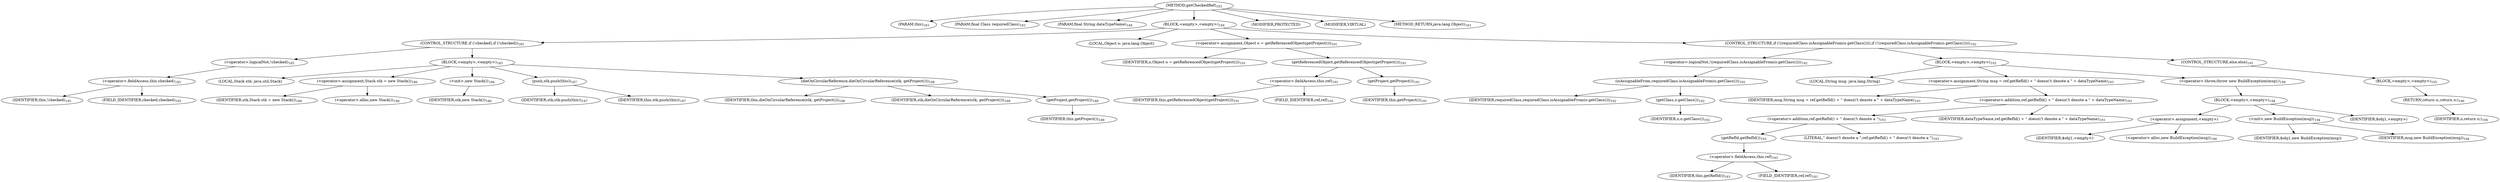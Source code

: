 digraph "getCheckedRef" {  
"149" [label = <(METHOD,getCheckedRef)<SUB>183</SUB>> ]
"11" [label = <(PARAM,this)<SUB>183</SUB>> ]
"150" [label = <(PARAM,final Class requiredClass)<SUB>183</SUB>> ]
"151" [label = <(PARAM,final String dataTypeName)<SUB>184</SUB>> ]
"152" [label = <(BLOCK,&lt;empty&gt;,&lt;empty&gt;)<SUB>184</SUB>> ]
"153" [label = <(CONTROL_STRUCTURE,if (!checked),if (!checked))<SUB>185</SUB>> ]
"154" [label = <(&lt;operator&gt;.logicalNot,!checked)<SUB>185</SUB>> ]
"155" [label = <(&lt;operator&gt;.fieldAccess,this.checked)<SUB>185</SUB>> ]
"156" [label = <(IDENTIFIER,this,!checked)<SUB>185</SUB>> ]
"157" [label = <(FIELD_IDENTIFIER,checked,checked)<SUB>185</SUB>> ]
"158" [label = <(BLOCK,&lt;empty&gt;,&lt;empty&gt;)<SUB>185</SUB>> ]
"9" [label = <(LOCAL,Stack stk: java.util.Stack)> ]
"159" [label = <(&lt;operator&gt;.assignment,Stack stk = new Stack())<SUB>186</SUB>> ]
"160" [label = <(IDENTIFIER,stk,Stack stk = new Stack())<SUB>186</SUB>> ]
"161" [label = <(&lt;operator&gt;.alloc,new Stack())<SUB>186</SUB>> ]
"162" [label = <(&lt;init&gt;,new Stack())<SUB>186</SUB>> ]
"8" [label = <(IDENTIFIER,stk,new Stack())<SUB>186</SUB>> ]
"163" [label = <(push,stk.push(this))<SUB>187</SUB>> ]
"164" [label = <(IDENTIFIER,stk,stk.push(this))<SUB>187</SUB>> ]
"10" [label = <(IDENTIFIER,this,stk.push(this))<SUB>187</SUB>> ]
"165" [label = <(dieOnCircularReference,dieOnCircularReference(stk, getProject()))<SUB>188</SUB>> ]
"13" [label = <(IDENTIFIER,this,dieOnCircularReference(stk, getProject()))<SUB>188</SUB>> ]
"166" [label = <(IDENTIFIER,stk,dieOnCircularReference(stk, getProject()))<SUB>188</SUB>> ]
"167" [label = <(getProject,getProject())<SUB>188</SUB>> ]
"12" [label = <(IDENTIFIER,this,getProject())<SUB>188</SUB>> ]
"168" [label = <(LOCAL,Object o: java.lang.Object)> ]
"169" [label = <(&lt;operator&gt;.assignment,Object o = getReferencedObject(getProject()))<SUB>191</SUB>> ]
"170" [label = <(IDENTIFIER,o,Object o = getReferencedObject(getProject()))<SUB>191</SUB>> ]
"171" [label = <(getReferencedObject,getReferencedObject(getProject()))<SUB>191</SUB>> ]
"172" [label = <(&lt;operator&gt;.fieldAccess,this.ref)<SUB>191</SUB>> ]
"173" [label = <(IDENTIFIER,this,getReferencedObject(getProject()))<SUB>191</SUB>> ]
"174" [label = <(FIELD_IDENTIFIER,ref,ref)<SUB>191</SUB>> ]
"175" [label = <(getProject,getProject())<SUB>191</SUB>> ]
"14" [label = <(IDENTIFIER,this,getProject())<SUB>191</SUB>> ]
"176" [label = <(CONTROL_STRUCTURE,if (!(requiredClass.isAssignableFrom(o.getClass()))),if (!(requiredClass.isAssignableFrom(o.getClass()))))<SUB>192</SUB>> ]
"177" [label = <(&lt;operator&gt;.logicalNot,!(requiredClass.isAssignableFrom(o.getClass())))<SUB>192</SUB>> ]
"178" [label = <(isAssignableFrom,requiredClass.isAssignableFrom(o.getClass()))<SUB>192</SUB>> ]
"179" [label = <(IDENTIFIER,requiredClass,requiredClass.isAssignableFrom(o.getClass()))<SUB>192</SUB>> ]
"180" [label = <(getClass,o.getClass())<SUB>192</SUB>> ]
"181" [label = <(IDENTIFIER,o,o.getClass())<SUB>192</SUB>> ]
"182" [label = <(BLOCK,&lt;empty&gt;,&lt;empty&gt;)<SUB>192</SUB>> ]
"183" [label = <(LOCAL,String msg: java.lang.String)> ]
"184" [label = <(&lt;operator&gt;.assignment,String msg = ref.getRefId() + &quot; doesn\'t denote a &quot; + dataTypeName)<SUB>193</SUB>> ]
"185" [label = <(IDENTIFIER,msg,String msg = ref.getRefId() + &quot; doesn\'t denote a &quot; + dataTypeName)<SUB>193</SUB>> ]
"186" [label = <(&lt;operator&gt;.addition,ref.getRefId() + &quot; doesn\'t denote a &quot; + dataTypeName)<SUB>193</SUB>> ]
"187" [label = <(&lt;operator&gt;.addition,ref.getRefId() + &quot; doesn\'t denote a &quot;)<SUB>193</SUB>> ]
"188" [label = <(getRefId,getRefId())<SUB>193</SUB>> ]
"189" [label = <(&lt;operator&gt;.fieldAccess,this.ref)<SUB>193</SUB>> ]
"190" [label = <(IDENTIFIER,this,getRefId())<SUB>193</SUB>> ]
"191" [label = <(FIELD_IDENTIFIER,ref,ref)<SUB>193</SUB>> ]
"192" [label = <(LITERAL,&quot; doesn\'t denote a &quot;,ref.getRefId() + &quot; doesn\'t denote a &quot;)<SUB>193</SUB>> ]
"193" [label = <(IDENTIFIER,dataTypeName,ref.getRefId() + &quot; doesn\'t denote a &quot; + dataTypeName)<SUB>193</SUB>> ]
"194" [label = <(&lt;operator&gt;.throw,throw new BuildException(msg);)<SUB>194</SUB>> ]
"195" [label = <(BLOCK,&lt;empty&gt;,&lt;empty&gt;)<SUB>194</SUB>> ]
"196" [label = <(&lt;operator&gt;.assignment,&lt;empty&gt;)> ]
"197" [label = <(IDENTIFIER,$obj1,&lt;empty&gt;)> ]
"198" [label = <(&lt;operator&gt;.alloc,new BuildException(msg))<SUB>194</SUB>> ]
"199" [label = <(&lt;init&gt;,new BuildException(msg))<SUB>194</SUB>> ]
"200" [label = <(IDENTIFIER,$obj1,new BuildException(msg))> ]
"201" [label = <(IDENTIFIER,msg,new BuildException(msg))<SUB>194</SUB>> ]
"202" [label = <(IDENTIFIER,$obj1,&lt;empty&gt;)> ]
"203" [label = <(CONTROL_STRUCTURE,else,else)<SUB>195</SUB>> ]
"204" [label = <(BLOCK,&lt;empty&gt;,&lt;empty&gt;)<SUB>195</SUB>> ]
"205" [label = <(RETURN,return o;,return o;)<SUB>196</SUB>> ]
"206" [label = <(IDENTIFIER,o,return o;)<SUB>196</SUB>> ]
"207" [label = <(MODIFIER,PROTECTED)> ]
"208" [label = <(MODIFIER,VIRTUAL)> ]
"209" [label = <(METHOD_RETURN,java.lang.Object)<SUB>183</SUB>> ]
  "149" -> "11" 
  "149" -> "150" 
  "149" -> "151" 
  "149" -> "152" 
  "149" -> "207" 
  "149" -> "208" 
  "149" -> "209" 
  "152" -> "153" 
  "152" -> "168" 
  "152" -> "169" 
  "152" -> "176" 
  "153" -> "154" 
  "153" -> "158" 
  "154" -> "155" 
  "155" -> "156" 
  "155" -> "157" 
  "158" -> "9" 
  "158" -> "159" 
  "158" -> "162" 
  "158" -> "163" 
  "158" -> "165" 
  "159" -> "160" 
  "159" -> "161" 
  "162" -> "8" 
  "163" -> "164" 
  "163" -> "10" 
  "165" -> "13" 
  "165" -> "166" 
  "165" -> "167" 
  "167" -> "12" 
  "169" -> "170" 
  "169" -> "171" 
  "171" -> "172" 
  "171" -> "175" 
  "172" -> "173" 
  "172" -> "174" 
  "175" -> "14" 
  "176" -> "177" 
  "176" -> "182" 
  "176" -> "203" 
  "177" -> "178" 
  "178" -> "179" 
  "178" -> "180" 
  "180" -> "181" 
  "182" -> "183" 
  "182" -> "184" 
  "182" -> "194" 
  "184" -> "185" 
  "184" -> "186" 
  "186" -> "187" 
  "186" -> "193" 
  "187" -> "188" 
  "187" -> "192" 
  "188" -> "189" 
  "189" -> "190" 
  "189" -> "191" 
  "194" -> "195" 
  "195" -> "196" 
  "195" -> "199" 
  "195" -> "202" 
  "196" -> "197" 
  "196" -> "198" 
  "199" -> "200" 
  "199" -> "201" 
  "203" -> "204" 
  "204" -> "205" 
  "205" -> "206" 
}
